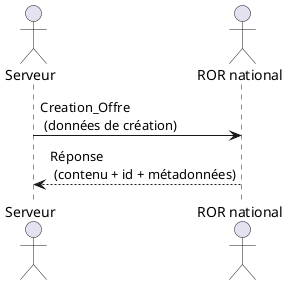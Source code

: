 @startuml saisie_offre
actor Serveur
actor "ROR national" as ROR
Serveur -> ROR : Creation_Offre \n (données de création)
ROR --> Serveur : Réponse \n (contenu + id + métadonnées)
@enduml

